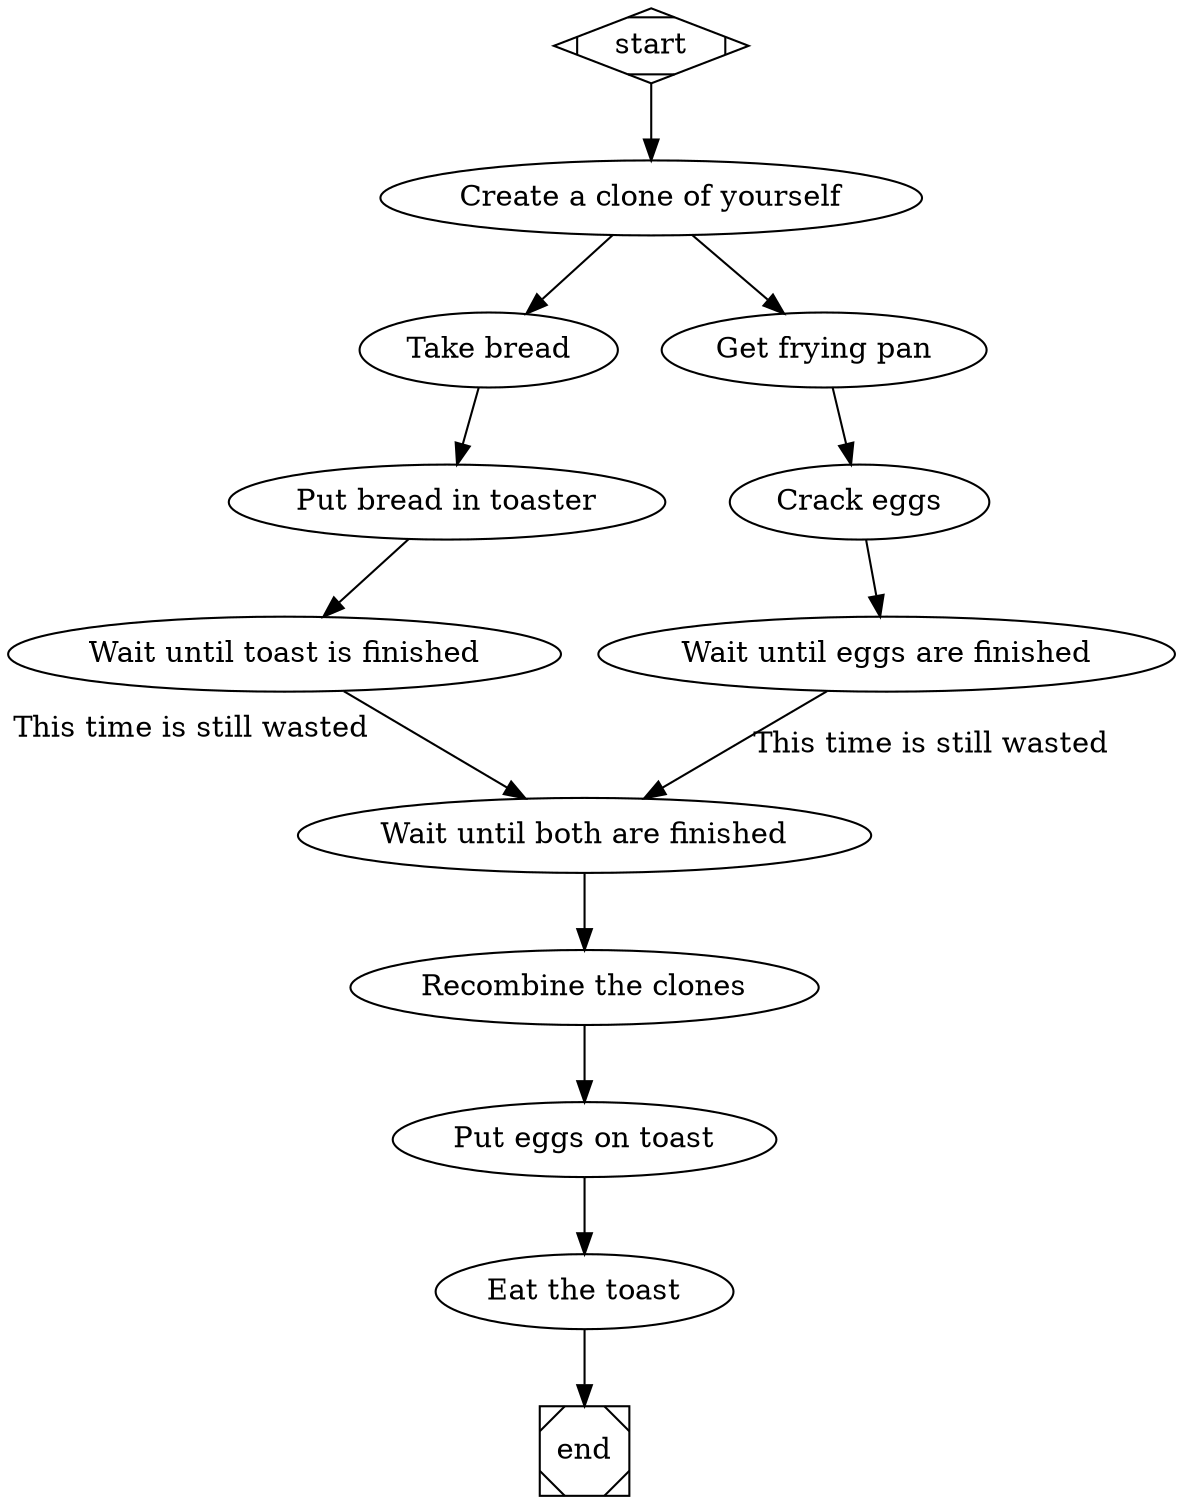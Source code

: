 digraph G {
  start -> clone;
  clone -> t1;
  t1 -> t2;
  t2 -> t3;
  clone -> t4;
  t3 -> t7[dir=forward,xlabel="This time is still wasted       "];
  t4 -> t5;
  t5 -> t6;
  t6 -> t7[label="This time is still wasted"];
  t7 -> recombine;
  recombine -> t8;
  t8 -> t9;
  t9 -> end;
  
  start [shape=Mdiamond];
  clone[label="Create a clone of yourself"]
  t1[label="Take bread"]
  t2[label="Put bread in toaster"]
  t3[label="Wait until toast is finished"]
  t4[label="Get frying pan"]
  t5[label="Crack eggs"]
  t6[label="Wait until eggs are finished"]
  t7[label="Wait until both are finished"]
  recombine[label="Recombine the clones"];
  t8[label="Put eggs on toast"]
  t9[label="Eat the toast"]
  end [shape=Msquare];
}